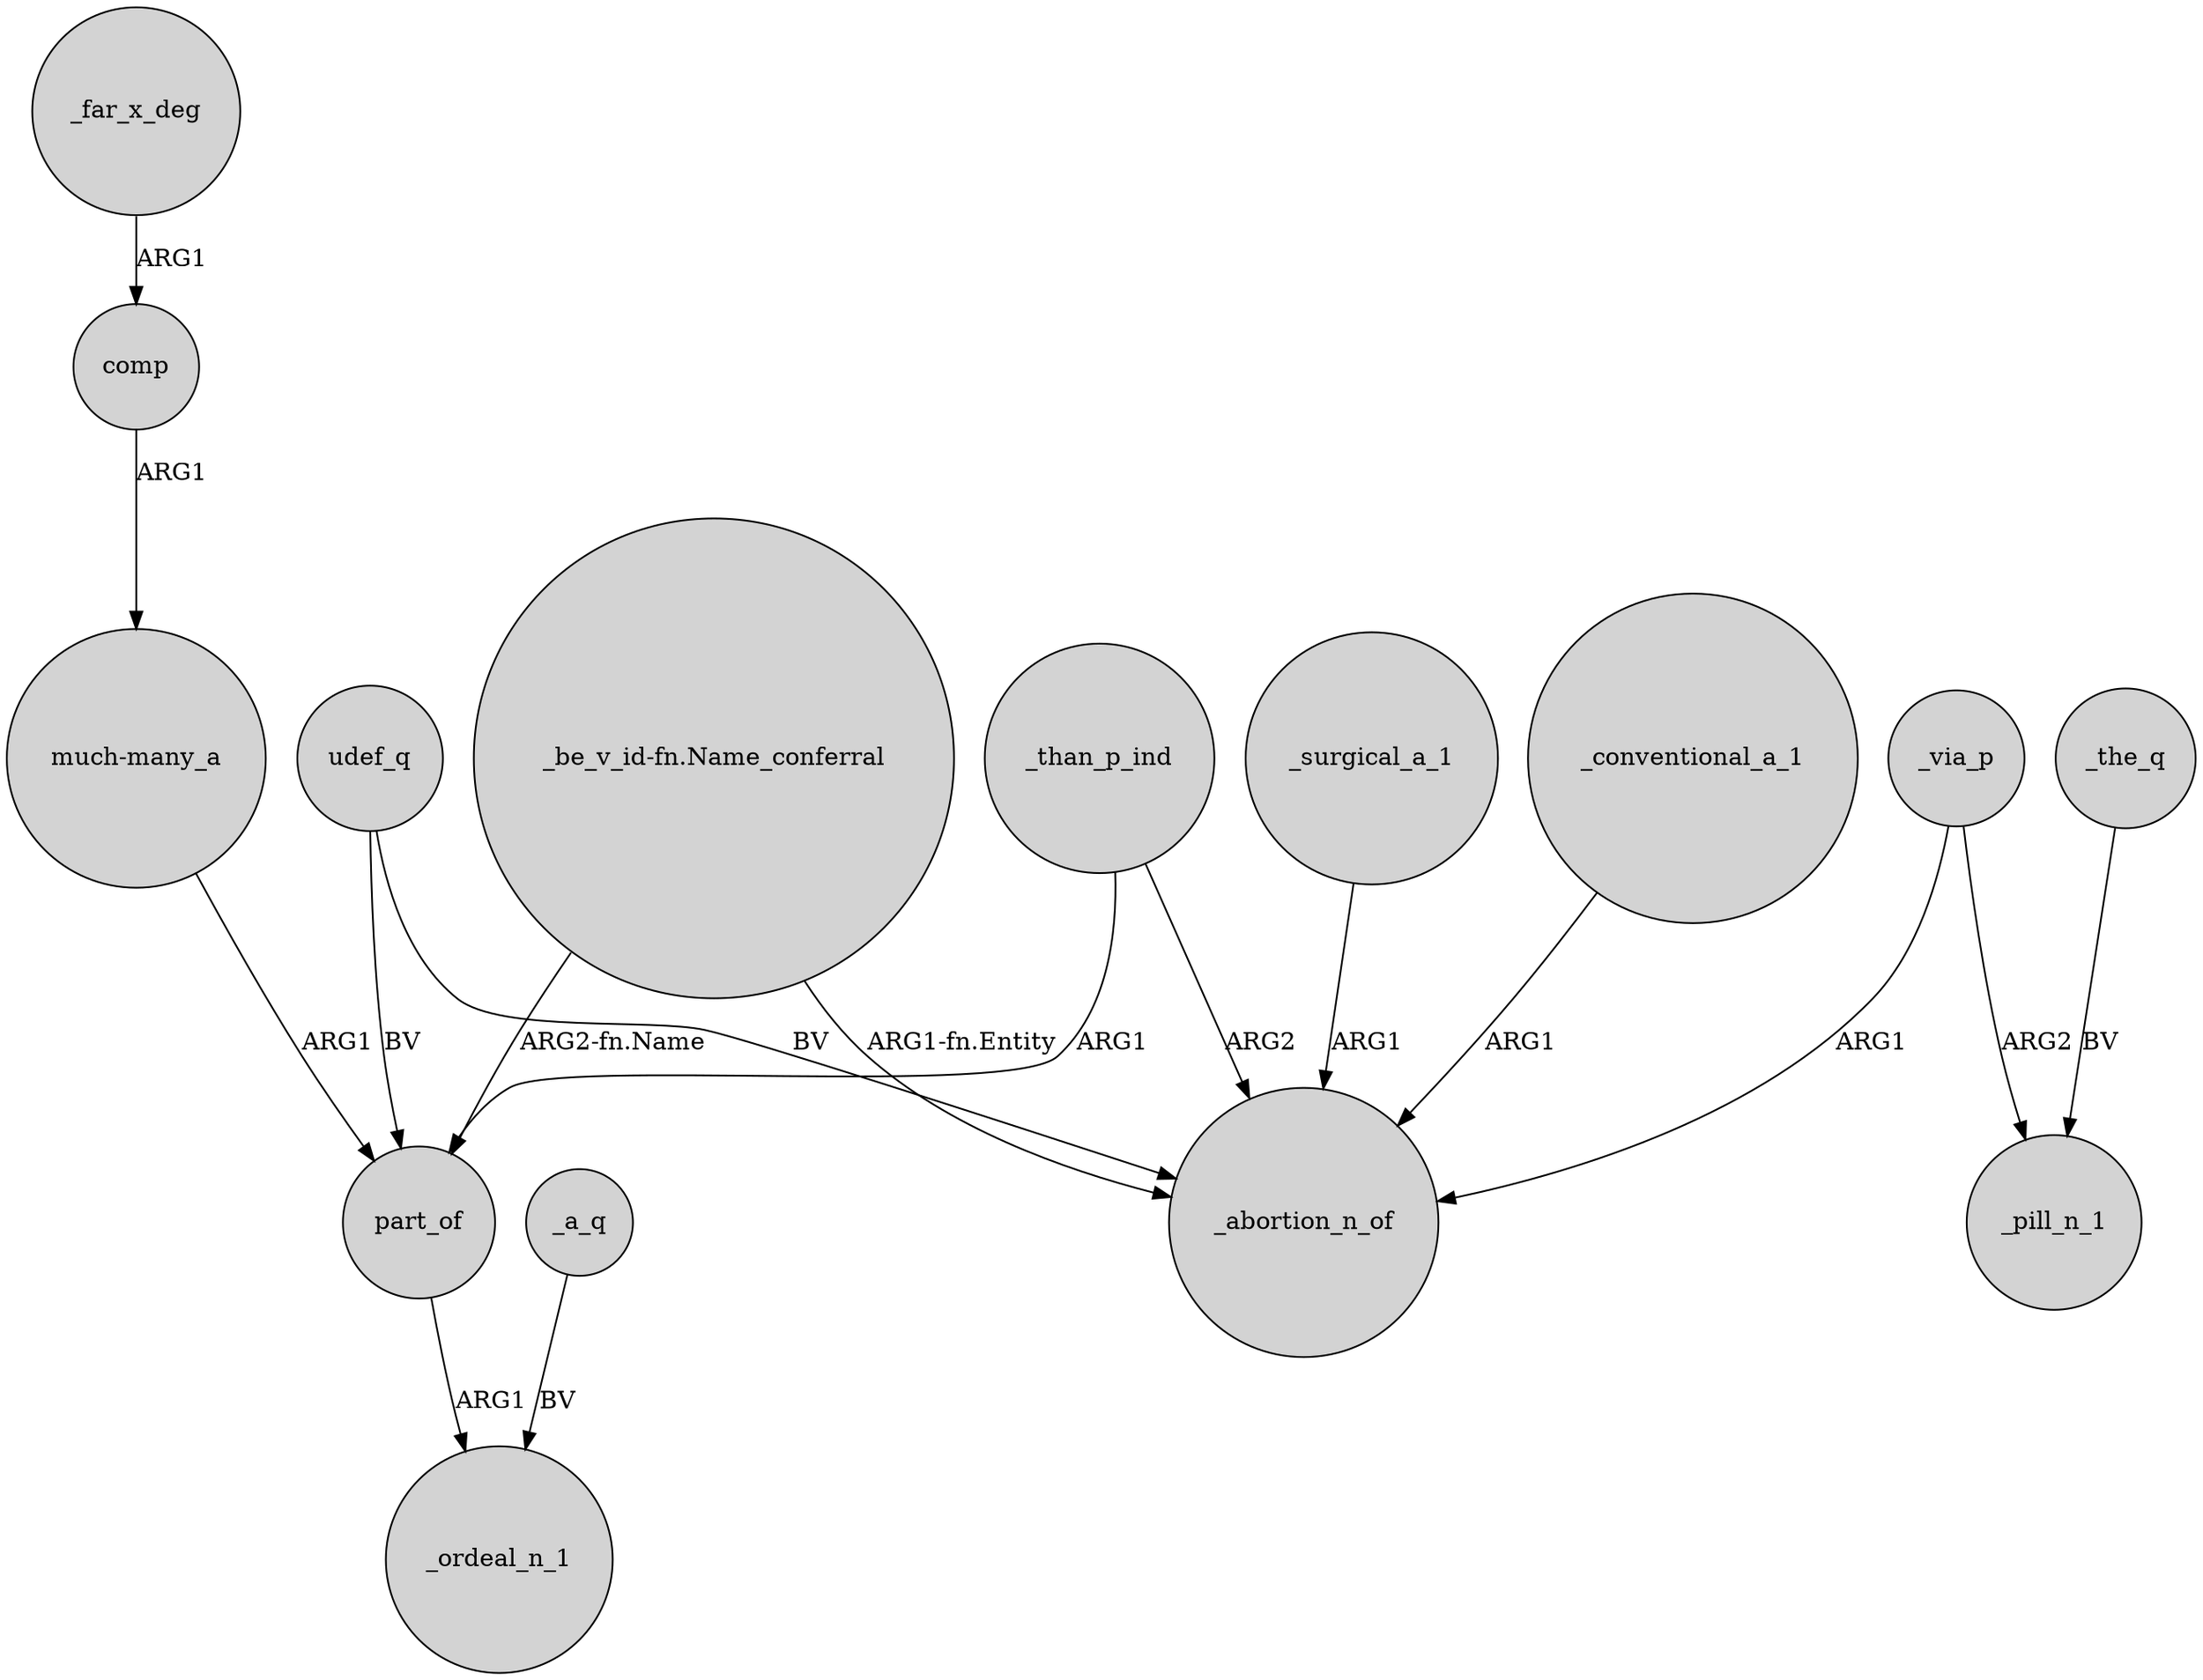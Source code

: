 digraph {
	node [shape=circle style=filled]
	"_be_v_id-fn.Name_conferral" -> part_of [label="ARG2-fn.Name"]
	_a_q -> _ordeal_n_1 [label=BV]
	_than_p_ind -> _abortion_n_of [label=ARG2]
	"much-many_a" -> part_of [label=ARG1]
	_surgical_a_1 -> _abortion_n_of [label=ARG1]
	_conventional_a_1 -> _abortion_n_of [label=ARG1]
	_via_p -> _abortion_n_of [label=ARG1]
	part_of -> _ordeal_n_1 [label=ARG1]
	udef_q -> part_of [label=BV]
	_than_p_ind -> part_of [label=ARG1]
	udef_q -> _abortion_n_of [label=BV]
	_far_x_deg -> comp [label=ARG1]
	_the_q -> _pill_n_1 [label=BV]
	_via_p -> _pill_n_1 [label=ARG2]
	comp -> "much-many_a" [label=ARG1]
	"_be_v_id-fn.Name_conferral" -> _abortion_n_of [label="ARG1-fn.Entity"]
}
